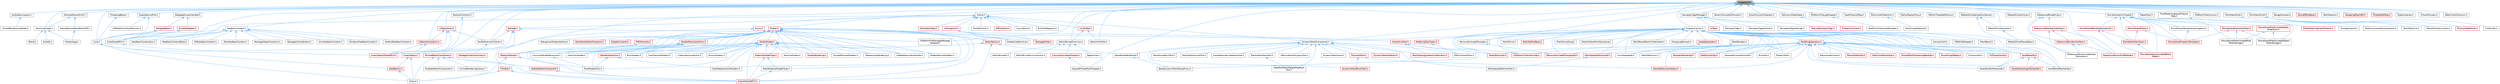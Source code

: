 digraph "ScopeLock.h"
{
 // INTERACTIVE_SVG=YES
 // LATEX_PDF_SIZE
  bgcolor="transparent";
  edge [fontname=Helvetica,fontsize=10,labelfontname=Helvetica,labelfontsize=10];
  node [fontname=Helvetica,fontsize=10,shape=box,height=0.2,width=0.4];
  Node1 [id="Node000001",label="ScopeLock.h",height=0.2,width=0.4,color="gray40", fillcolor="grey60", style="filled", fontcolor="black",tooltip=" "];
  Node1 -> Node2 [id="edge1_Node000001_Node000002",dir="back",color="steelblue1",style="solid",tooltip=" "];
  Node2 [id="Node000002",label="AudioDecompress.h",height=0.2,width=0.4,color="grey40", fillcolor="white", style="filled",URL="$d9/dfd/AudioDecompress_8h.html",tooltip=" "];
  Node2 -> Node3 [id="edge2_Node000002_Node000003",dir="back",color="steelblue1",style="solid",tooltip=" "];
  Node3 [id="Node000003",label="SoundWaveProxyReader.h",height=0.2,width=0.4,color="grey40", fillcolor="white", style="filled",URL="$d1/d23/SoundWaveProxyReader_8h.html",tooltip=" "];
  Node1 -> Node4 [id="edge3_Node000001_Node000004",dir="back",color="steelblue1",style="solid",tooltip=" "];
  Node4 [id="Node000004",label="BlockedDenseGrid3.h",height=0.2,width=0.4,color="grey40", fillcolor="white", style="filled",URL="$d1/ddb/BlockedDenseGrid3_8h.html",tooltip=" "];
  Node4 -> Node5 [id="edge4_Node000004_Node000005",dir="back",color="steelblue1",style="solid",tooltip=" "];
  Node5 [id="Node000005",label="MarchingCubes.h",height=0.2,width=0.4,color="grey40", fillcolor="white", style="filled",URL="$d8/d16/MarchingCubes_8h.html",tooltip=" "];
  Node5 -> Node6 [id="edge5_Node000005_Node000006",dir="back",color="steelblue1",style="solid",tooltip=" "];
  Node6 [id="Node000006",label="Blend.h",height=0.2,width=0.4,color="grey40", fillcolor="white", style="filled",URL="$d4/d80/Blend_8h.html",tooltip=" "];
  Node5 -> Node7 [id="edge6_Node000005_Node000007",dir="back",color="steelblue1",style="solid",tooltip=" "];
  Node7 [id="Node000007",label="Morphology.h",height=0.2,width=0.4,color="grey40", fillcolor="white", style="filled",URL="$d7/d60/Morphology_8h.html",tooltip=" "];
  Node5 -> Node8 [id="edge7_Node000005_Node000008",dir="back",color="steelblue1",style="solid",tooltip=" "];
  Node8 [id="Node000008",label="Solidify.h",height=0.2,width=0.4,color="grey40", fillcolor="white", style="filled",URL="$d0/ded/Solidify_8h.html",tooltip=" "];
  Node4 -> Node9 [id="edge8_Node000004_Node000009",dir="back",color="steelblue1",style="solid",tooltip=" "];
  Node9 [id="Node000009",label="SparseNarrowBandMeshSDF.h",height=0.2,width=0.4,color="grey40", fillcolor="white", style="filled",URL="$d2/d60/SparseNarrowBandMeshSDF_8h.html",tooltip=" "];
  Node9 -> Node7 [id="edge9_Node000009_Node000007",dir="back",color="steelblue1",style="solid",tooltip=" "];
  Node1 -> Node10 [id="edge10_Node000001_Node000010",dir="back",color="steelblue1",style="solid",tooltip=" "];
  Node10 [id="Node000010",label="Core.h",height=0.2,width=0.4,color="grey40", fillcolor="white", style="filled",URL="$d6/dd7/Core_8h.html",tooltip=" "];
  Node10 -> Node11 [id="edge11_Node000010_Node000011",dir="back",color="steelblue1",style="solid",tooltip=" "];
  Node11 [id="Node000011",label="CoreUObject.h",height=0.2,width=0.4,color="red", fillcolor="#FFF0F0", style="filled",URL="$d0/ded/CoreUObject_8h.html",tooltip=" "];
  Node11 -> Node12 [id="edge12_Node000011_Node000012",dir="back",color="steelblue1",style="solid",tooltip=" "];
  Node12 [id="Node000012",label="Engine.h",height=0.2,width=0.4,color="grey40", fillcolor="white", style="filled",URL="$d1/d34/Public_2Engine_8h.html",tooltip=" "];
  Node11 -> Node14 [id="edge13_Node000011_Node000014",dir="back",color="steelblue1",style="solid",tooltip=" "];
  Node14 [id="Node000014",label="SlateBasics.h",height=0.2,width=0.4,color="red", fillcolor="#FFF0F0", style="filled",URL="$da/d2f/SlateBasics_8h.html",tooltip=" "];
  Node14 -> Node12 [id="edge14_Node000014_Node000012",dir="back",color="steelblue1",style="solid",tooltip=" "];
  Node10 -> Node12 [id="edge15_Node000010_Node000012",dir="back",color="steelblue1",style="solid",tooltip=" "];
  Node10 -> Node14 [id="edge16_Node000010_Node000014",dir="back",color="steelblue1",style="solid",tooltip=" "];
  Node1 -> Node19 [id="edge17_Node000001_Node000019",dir="back",color="steelblue1",style="solid",tooltip=" "];
  Node19 [id="Node000019",label="CoreSharedPCH.h",height=0.2,width=0.4,color="grey40", fillcolor="white", style="filled",URL="$d8/de5/CoreSharedPCH_8h.html",tooltip=" "];
  Node19 -> Node20 [id="edge18_Node000019_Node000020",dir="back",color="steelblue1",style="solid",tooltip=" "];
  Node20 [id="Node000020",label="CoreUObjectSharedPCH.h",height=0.2,width=0.4,color="red", fillcolor="#FFF0F0", style="filled",URL="$de/d2f/CoreUObjectSharedPCH_8h.html",tooltip=" "];
  Node1 -> Node24 [id="edge19_Node000001_Node000024",dir="back",color="steelblue1",style="solid",tooltip=" "];
  Node24 [id="Node000024",label="DelegateAccessHandler.h",height=0.2,width=0.4,color="grey40", fillcolor="white", style="filled",URL="$d7/d27/DelegateAccessHandler_8h.html",tooltip=" "];
  Node24 -> Node25 [id="edge20_Node000024_Node000025",dir="back",color="steelblue1",style="solid",tooltip=" "];
  Node25 [id="Node000025",label="DelegateBase.h",height=0.2,width=0.4,color="red", fillcolor="#FFF0F0", style="filled",URL="$da/d67/DelegateBase_8h.html",tooltip=" "];
  Node25 -> Node10 [id="edge21_Node000025_Node000010",dir="back",color="steelblue1",style="solid",tooltip=" "];
  Node25 -> Node19 [id="edge22_Node000025_Node000019",dir="back",color="steelblue1",style="solid",tooltip=" "];
  Node24 -> Node7984 [id="edge23_Node000024_Node007984",dir="back",color="steelblue1",style="solid",tooltip=" "];
  Node7984 [id="Node007984",label="ScriptDelegates.h",height=0.2,width=0.4,color="red", fillcolor="#FFF0F0", style="filled",URL="$de/d81/ScriptDelegates_8h.html",tooltip=" "];
  Node7984 -> Node10 [id="edge24_Node007984_Node000010",dir="back",color="steelblue1",style="solid",tooltip=" "];
  Node7984 -> Node19 [id="edge25_Node007984_Node000019",dir="back",color="steelblue1",style="solid",tooltip=" "];
  Node1 -> Node336 [id="edge26_Node000001_Node000336",dir="back",color="steelblue1",style="solid",tooltip=" "];
  Node336 [id="Node000336",label="DynamicMeshComponent.h",height=0.2,width=0.4,color="grey40", fillcolor="white", style="filled",URL="$d8/d66/DynamicMeshComponent_8h.html",tooltip=" "];
  Node336 -> Node337 [id="edge27_Node000336_Node000337",dir="back",color="steelblue1",style="solid",tooltip=" "];
  Node337 [id="Node000337",label="DataflowEditorWeightMapPaint\lTool.h",height=0.2,width=0.4,color="grey40", fillcolor="white", style="filled",URL="$db/d46/DataflowEditorWeightMapPaintTool_8h.html",tooltip=" "];
  Node336 -> Node338 [id="edge28_Node000336_Node000338",dir="back",color="steelblue1",style="solid",tooltip=" "];
  Node338 [id="Node000338",label="DeformMeshPolygonsTool.h",height=0.2,width=0.4,color="grey40", fillcolor="white", style="filled",URL="$db/d72/DeformMeshPolygonsTool_8h.html",tooltip=" "];
  Node336 -> Node339 [id="edge29_Node000336_Node000339",dir="back",color="steelblue1",style="solid",tooltip=" "];
  Node339 [id="Node000339",label="DynamicMeshActor.h",height=0.2,width=0.4,color="grey40", fillcolor="white", style="filled",URL="$d1/d71/DynamicMeshActor_8h.html",tooltip=" "];
  Node336 -> Node340 [id="edge30_Node000336_Node000340",dir="back",color="steelblue1",style="solid",tooltip=" "];
  Node340 [id="Node000340",label="DynamicMeshBrushTool.h",height=0.2,width=0.4,color="red", fillcolor="#FFF0F0", style="filled",URL="$da/d04/DynamicMeshBrushTool_8h.html",tooltip=" "];
  Node336 -> Node344 [id="edge31_Node000336_Node000344",dir="back",color="steelblue1",style="solid",tooltip=" "];
  Node344 [id="Node000344",label="DynamicMeshSelector.h",height=0.2,width=0.4,color="red", fillcolor="#FFF0F0", style="filled",URL="$dc/d01/DynamicMeshSelector_8h.html",tooltip=" "];
  Node336 -> Node346 [id="edge32_Node000336_Node000346",dir="back",color="steelblue1",style="solid",tooltip=" "];
  Node346 [id="Node000346",label="EditUVIslandsTool.h",height=0.2,width=0.4,color="grey40", fillcolor="white", style="filled",URL="$d0/de4/EditUVIslandsTool_8h.html",tooltip=" "];
  Node336 -> Node347 [id="edge33_Node000336_Node000347",dir="back",color="steelblue1",style="solid",tooltip=" "];
  Node347 [id="Node000347",label="MeshGroupPaintTool.h",height=0.2,width=0.4,color="grey40", fillcolor="white", style="filled",URL="$dd/d04/MeshGroupPaintTool_8h.html",tooltip=" "];
  Node336 -> Node348 [id="edge34_Node000336_Node000348",dir="back",color="steelblue1",style="solid",tooltip=" "];
  Node348 [id="Node000348",label="MeshRenderBufferSet.h",height=0.2,width=0.4,color="grey40", fillcolor="white", style="filled",URL="$de/dc2/MeshRenderBufferSet_8h.html",tooltip=" "];
  Node348 -> Node332 [id="edge35_Node000348_Node000332",dir="back",color="steelblue1",style="solid",tooltip=" "];
  Node332 [id="Node000332",label="BaseDynamicMeshSceneProxy.h",height=0.2,width=0.4,color="grey40", fillcolor="white", style="filled",URL="$d2/dee/BaseDynamicMeshSceneProxy_8h.html",tooltip=" "];
  Node336 -> Node349 [id="edge36_Node000336_Node000349",dir="back",color="steelblue1",style="solid",tooltip=" "];
  Node349 [id="Node000349",label="MeshSpaceDeformerTool.h",height=0.2,width=0.4,color="grey40", fillcolor="white", style="filled",URL="$d7/dc8/MeshSpaceDeformerTool_8h.html",tooltip=" "];
  Node336 -> Node350 [id="edge37_Node000336_Node000350",dir="back",color="steelblue1",style="solid",tooltip=" "];
  Node350 [id="Node000350",label="MeshTopologySelectionMechanic.h",height=0.2,width=0.4,color="red", fillcolor="#FFF0F0", style="filled",URL="$d5/d15/MeshTopologySelectionMechanic_8h.html",tooltip=" "];
  Node336 -> Node353 [id="edge38_Node000336_Node000353",dir="back",color="steelblue1",style="solid",tooltip=" "];
  Node353 [id="Node000353",label="MeshVertexPaintTool.h",height=0.2,width=0.4,color="grey40", fillcolor="white", style="filled",URL="$db/d74/MeshVertexPaintTool_8h.html",tooltip=" "];
  Node353 -> Node337 [id="edge39_Node000353_Node000337",dir="back",color="steelblue1",style="solid",tooltip=" "];
  Node336 -> Node354 [id="edge40_Node000336_Node000354",dir="back",color="steelblue1",style="solid",tooltip=" "];
  Node354 [id="Node000354",label="MeshVertexSculptTool.h",height=0.2,width=0.4,color="grey40", fillcolor="white", style="filled",URL="$dc/da6/MeshVertexSculptTool_8h.html",tooltip=" "];
  Node336 -> Node355 [id="edge41_Node000336_Node000355",dir="back",color="steelblue1",style="solid",tooltip=" "];
  Node355 [id="Node000355",label="PreviewMesh.h",height=0.2,width=0.4,color="red", fillcolor="#FFF0F0", style="filled",URL="$d6/d30/PreviewMesh_8h.html",tooltip=" "];
  Node355 -> Node340 [id="edge42_Node000355_Node000340",dir="back",color="steelblue1",style="solid",tooltip=" "];
  Node355 -> Node364 [id="edge43_Node000355_Node000364",dir="back",color="steelblue1",style="solid",tooltip=" "];
  Node364 [id="Node000364",label="MeshOpPreviewHelpers.h",height=0.2,width=0.4,color="red", fillcolor="#FFF0F0", style="filled",URL="$de/d33/MeshOpPreviewHelpers_8h.html",tooltip=" "];
  Node336 -> Node405 [id="edge44_Node000336_Node000405",dir="back",color="steelblue1",style="solid",tooltip=" "];
  Node405 [id="Node000405",label="SceneGeometrySpatialCache.h",height=0.2,width=0.4,color="grey40", fillcolor="white", style="filled",URL="$d6/d6f/SceneGeometrySpatialCache_8h.html",tooltip=" "];
  Node1 -> Node4435 [id="edge45_Node000001_Node004435",dir="back",color="steelblue1",style="solid",tooltip=" "];
  Node4435 [id="Node004435",label="FastReferenceCollector.h",height=0.2,width=0.4,color="grey40", fillcolor="white", style="filled",URL="$dd/d44/FastReferenceCollector_8h.html",tooltip=" "];
  Node4435 -> Node4436 [id="edge46_Node004435_Node004436",dir="back",color="steelblue1",style="solid",tooltip=" "];
  Node4436 [id="Node004436",label="GarbageCollectionHistory.h",height=0.2,width=0.4,color="red", fillcolor="#FFF0F0", style="filled",URL="$d5/dee/GarbageCollectionHistory_8h.html",tooltip=" "];
  Node1 -> Node7935 [id="edge47_Node000001_Node007935",dir="back",color="steelblue1",style="solid",tooltip=" "];
  Node7935 [id="Node007935",label="FeedbackContext.h",height=0.2,width=0.4,color="grey40", fillcolor="white", style="filled",URL="$dd/d76/FeedbackContext_8h.html",tooltip=" "];
  Node7935 -> Node7354 [id="edge48_Node007935_Node007354",dir="back",color="steelblue1",style="solid",tooltip=" "];
  Node7354 [id="Node007354",label="AndroidFeedbackContext.h",height=0.2,width=0.4,color="grey40", fillcolor="white", style="filled",URL="$d3/ddd/AndroidFeedbackContext_8h.html",tooltip=" "];
  Node7935 -> Node10 [id="edge49_Node007935_Node000010",dir="back",color="steelblue1",style="solid",tooltip=" "];
  Node7935 -> Node19 [id="edge50_Node007935_Node000019",dir="back",color="steelblue1",style="solid",tooltip=" "];
  Node7935 -> Node7355 [id="edge51_Node007935_Node007355",dir="back",color="steelblue1",style="solid",tooltip=" "];
  Node7355 [id="Node007355",label="FeedbackContextAnsi.h",height=0.2,width=0.4,color="grey40", fillcolor="white", style="filled",URL="$de/d11/FeedbackContextAnsi_8h.html",tooltip=" "];
  Node7935 -> Node1506 [id="edge52_Node007935_Node001506",dir="back",color="steelblue1",style="solid",tooltip=" "];
  Node1506 [id="Node001506",label="FeedbackContextEditor.h",height=0.2,width=0.4,color="grey40", fillcolor="white", style="filled",URL="$de/d93/FeedbackContextEditor_8h.html",tooltip=" "];
  Node7935 -> Node7356 [id="edge53_Node007935_Node007356",dir="back",color="steelblue1",style="solid",tooltip=" "];
  Node7356 [id="Node007356",label="IOSFeedbackContext.h",height=0.2,width=0.4,color="grey40", fillcolor="white", style="filled",URL="$d5/daa/IOSFeedbackContext_8h.html",tooltip=" "];
  Node7935 -> Node6640 [id="edge54_Node007935_Node006640",dir="back",color="steelblue1",style="solid",tooltip=" "];
  Node6640 [id="Node006640",label="MacFeedbackContext.h",height=0.2,width=0.4,color="grey40", fillcolor="white", style="filled",URL="$d9/d86/MacFeedbackContext_8h.html",tooltip=" "];
  Node7935 -> Node3480 [id="edge55_Node007935_Node003480",dir="back",color="steelblue1",style="solid",tooltip=" "];
  Node3480 [id="Node003480",label="PackageHelperFunctions.h",height=0.2,width=0.4,color="grey40", fillcolor="white", style="filled",URL="$da/d30/PackageHelperFunctions_8h.html",tooltip=" "];
  Node7935 -> Node6887 [id="edge56_Node007935_Node006887",dir="back",color="steelblue1",style="solid",tooltip=" "];
  Node6887 [id="Node006887",label="PackageUtilityWorkers.h",height=0.2,width=0.4,color="grey40", fillcolor="white", style="filled",URL="$d7/d2d/PackageUtilityWorkers_8h.html",tooltip=" "];
  Node7935 -> Node7357 [id="edge57_Node007935_Node007357",dir="back",color="steelblue1",style="solid",tooltip=" "];
  Node7357 [id="Node007357",label="UnixFeedbackContext.h",height=0.2,width=0.4,color="grey40", fillcolor="white", style="filled",URL="$d2/db0/UnixFeedbackContext_8h.html",tooltip=" "];
  Node7935 -> Node7936 [id="edge58_Node007935_Node007936",dir="back",color="steelblue1",style="solid",tooltip=" "];
  Node7936 [id="Node007936",label="WindowsFeedbackContext.h",height=0.2,width=0.4,color="grey40", fillcolor="white", style="filled",URL="$d2/d18/WindowsFeedbackContext_8h.html",tooltip=" "];
  Node1 -> Node7985 [id="edge59_Node000001_Node007985",dir="back",color="steelblue1",style="solid",tooltip=" "];
  Node7985 [id="Node007985",label="Future.h",height=0.2,width=0.4,color="grey40", fillcolor="white", style="filled",URL="$da/db2/Future_8h.html",tooltip=" "];
  Node7985 -> Node6388 [id="edge60_Node007985_Node006388",dir="back",color="steelblue1",style="solid",tooltip=" "];
  Node6388 [id="Node006388",label="Async.h",height=0.2,width=0.4,color="red", fillcolor="#FFF0F0", style="filled",URL="$d7/ddf/Async_8h.html",tooltip=" "];
  Node6388 -> Node11 [id="edge61_Node006388_Node000011",dir="back",color="steelblue1",style="solid",tooltip=" "];
  Node6388 -> Node6389 [id="edge62_Node006388_Node006389",dir="back",color="steelblue1",style="solid",tooltip=" "];
  Node6389 [id="Node006389",label="IPlatformFileManagedStorage\lWrapper.h",height=0.2,width=0.4,color="grey40", fillcolor="white", style="filled",URL="$db/d2e/IPlatformFileManagedStorageWrapper_8h.html",tooltip=" "];
  Node7985 -> Node7986 [id="edge63_Node007985_Node007986",dir="back",color="steelblue1",style="solid",tooltip=" "];
  Node7986 [id="Node007986",label="AsyncResult.h",height=0.2,width=0.4,color="grey40", fillcolor="white", style="filled",URL="$de/d7e/AsyncResult_8h.html",tooltip=" "];
  Node7985 -> Node7395 [id="edge64_Node007985_Node007395",dir="back",color="steelblue1",style="solid",tooltip=" "];
  Node7395 [id="Node007395",label="BulkDataRegistry.h",height=0.2,width=0.4,color="grey40", fillcolor="white", style="filled",URL="$da/db4/BulkDataRegistry_8h.html",tooltip=" "];
  Node7985 -> Node19 [id="edge65_Node007985_Node000019",dir="back",color="steelblue1",style="solid",tooltip=" "];
  Node7985 -> Node7407 [id="edge66_Node007985_Node007407",dir="back",color="steelblue1",style="solid",tooltip=" "];
  Node7407 [id="Node007407",label="CsvProfiler.h",height=0.2,width=0.4,color="red", fillcolor="#FFF0F0", style="filled",URL="$d1/d9f/CsvProfiler_8h.html",tooltip=" "];
  Node7407 -> Node7409 [id="edge67_Node007407_Node007409",dir="back",color="steelblue1",style="solid",tooltip=" "];
  Node7409 [id="Node007409",label="MallocBinnedCommon.h",height=0.2,width=0.4,color="grey40", fillcolor="white", style="filled",URL="$d9/d32/MallocBinnedCommon_8h.html",tooltip=" "];
  Node7409 -> Node7410 [id="edge68_Node007409_Node007410",dir="back",color="steelblue1",style="solid",tooltip=" "];
  Node7410 [id="Node007410",label="ConcurrentLinearAllocator.h",height=0.2,width=0.4,color="red", fillcolor="#FFF0F0", style="filled",URL="$d7/d84/ConcurrentLinearAllocator_8h.html",tooltip=" "];
  Node7410 -> Node6365 [id="edge69_Node007410_Node006365",dir="back",color="steelblue1",style="solid",tooltip=" "];
  Node6365 [id="Node006365",label="QueuedThreadPoolWrapper.h",height=0.2,width=0.4,color="grey40", fillcolor="white", style="filled",URL="$dc/d5f/QueuedThreadPoolWrapper_8h.html",tooltip=" "];
  Node7409 -> Node7413 [id="edge70_Node007409_Node007413",dir="back",color="steelblue1",style="solid",tooltip=" "];
  Node7413 [id="Node007413",label="MallocBinned2.h",height=0.2,width=0.4,color="grey40", fillcolor="white", style="filled",URL="$d7/ddf/MallocBinned2_8h.html",tooltip=" "];
  Node7409 -> Node6391 [id="edge71_Node007409_Node006391",dir="back",color="steelblue1",style="solid",tooltip=" "];
  Node6391 [id="Node006391",label="MallocBinnedCommonUtils.h",height=0.2,width=0.4,color="grey40", fillcolor="white", style="filled",URL="$dc/ded/MallocBinnedCommonUtils_8h.html",tooltip=" "];
  Node7409 -> Node7414 [id="edge72_Node007409_Node007414",dir="back",color="steelblue1",style="solid",tooltip=" "];
  Node7414 [id="Node007414",label="PageCache.h",height=0.2,width=0.4,color="grey40", fillcolor="white", style="filled",URL="$db/d1f/PageCache_8h.html",tooltip=" "];
  Node7407 -> Node5742 [id="edge73_Node007407_Node005742",dir="back",color="steelblue1",style="solid",tooltip=" "];
  Node5742 [id="Node005742",label="NetworkProfiler.h",height=0.2,width=0.4,color="grey40", fillcolor="white", style="filled",URL="$d4/d40/NetworkProfiler_8h.html",tooltip=" "];
  Node7985 -> Node336 [id="edge74_Node007985_Node000336",dir="back",color="steelblue1",style="solid",tooltip=" "];
  Node7985 -> Node7930 [id="edge75_Node007985_Node007930",dir="back",color="steelblue1",style="solid",tooltip=" "];
  Node7930 [id="Node007930",label="EditorBulkData.h",height=0.2,width=0.4,color="red", fillcolor="#FFF0F0", style="filled",URL="$d1/d85/EditorBulkData_8h.html",tooltip=" "];
  Node7985 -> Node4666 [id="edge76_Node007985_Node004666",dir="back",color="steelblue1",style="solid",tooltip=" "];
  Node4666 [id="Node004666",label="FbxMeshUtils.h",height=0.2,width=0.4,color="grey40", fillcolor="white", style="filled",URL="$dd/dbf/FbxMeshUtils_8h.html",tooltip=" "];
  Node7985 -> Node6370 [id="edge77_Node007985_Node006370",dir="back",color="steelblue1",style="solid",tooltip=" "];
  Node6370 [id="Node006370",label="IoDispatcher.h",height=0.2,width=0.4,color="red", fillcolor="#FFF0F0", style="filled",URL="$d8/d3c/IoDispatcher_8h.html",tooltip=" "];
  Node6370 -> Node6375 [id="edge78_Node006370_Node006375",dir="back",color="steelblue1",style="solid",tooltip=" "];
  Node6375 [id="Node006375",label="PackageWriter.h",height=0.2,width=0.4,color="red", fillcolor="#FFF0F0", style="filled",URL="$d4/d04/PackageWriter_8h.html",tooltip=" "];
  Node6370 -> Node4671 [id="edge79_Node006370_Node004671",dir="back",color="steelblue1",style="solid",tooltip=" "];
  Node4671 [id="Node004671",label="ShaderCodeArchive.h",height=0.2,width=0.4,color="grey40", fillcolor="white", style="filled",URL="$d4/dfd/ShaderCodeArchive_8h.html",tooltip=" "];
  Node7985 -> Node7987 [id="edge80_Node007985_Node007987",dir="back",color="steelblue1",style="solid",tooltip=" "];
  Node7987 [id="Node007987",label="MPCollector.h",height=0.2,width=0.4,color="red", fillcolor="#FFF0F0", style="filled",URL="$da/d85/MPCollector_8h.html",tooltip=" "];
  Node7985 -> Node6869 [id="edge81_Node007985_Node006869",dir="back",color="steelblue1",style="solid",tooltip=" "];
  Node6869 [id="Node006869",label="Package.h",height=0.2,width=0.4,color="red", fillcolor="#FFF0F0", style="filled",URL="$dd/d79/Package_8h.html",tooltip=" "];
  Node6869 -> Node11 [id="edge82_Node006869_Node000011",dir="back",color="steelblue1",style="solid",tooltip=" "];
  Node6869 -> Node20 [id="edge83_Node006869_Node000020",dir="back",color="steelblue1",style="solid",tooltip=" "];
  Node6869 -> Node4435 [id="edge84_Node006869_Node004435",dir="back",color="steelblue1",style="solid",tooltip=" "];
  Node6869 -> Node3563 [id="edge85_Node006869_Node003563",dir="back",color="steelblue1",style="solid",tooltip=" "];
  Node3563 [id="Node003563",label="InteractiveTool.h",height=0.2,width=0.4,color="red", fillcolor="#FFF0F0", style="filled",URL="$d5/d55/InteractiveTool_8h.html",tooltip=" "];
  Node3563 -> Node350 [id="edge86_Node003563_Node000350",dir="back",color="steelblue1",style="solid",tooltip=" "];
  Node3563 -> Node3587 [id="edge87_Node003563_Node003587",dir="back",color="steelblue1",style="solid",tooltip=" "];
  Node3587 [id="Node003587",label="TexelDensityOp.h",height=0.2,width=0.4,color="red", fillcolor="#FFF0F0", style="filled",URL="$de/d5c/TexelDensityOp_8h.html",tooltip=" "];
  Node3563 -> Node2091 [id="edge88_Node003563_Node002091",dir="back",color="steelblue1",style="solid",tooltip=" "];
  Node2091 [id="Node002091",label="UVEditorUVTransformOp.h",height=0.2,width=0.4,color="red", fillcolor="#FFF0F0", style="filled",URL="$d9/df2/UVEditorUVTransformOp_8h.html",tooltip=" "];
  Node7985 -> Node6375 [id="edge89_Node007985_Node006375",dir="back",color="steelblue1",style="solid",tooltip=" "];
  Node1 -> Node3932 [id="edge90_Node000001_Node003932",dir="back",color="steelblue1",style="solid",tooltip=" "];
  Node3932 [id="Node003932",label="GameplayTagsManager.h",height=0.2,width=0.4,color="grey40", fillcolor="white", style="filled",URL="$d5/dc9/GameplayTagsManager_8h.html",tooltip=" "];
  Node3932 -> Node3933 [id="edge91_Node003932_Node003933",dir="back",color="steelblue1",style="solid",tooltip=" "];
  Node3933 [id="Node003933",label="GameplayTags.h",height=0.2,width=0.4,color="grey40", fillcolor="white", style="filled",URL="$d0/d9b/GameplayTags_8h.html",tooltip=" "];
  Node3932 -> Node3934 [id="edge92_Node003932_Node003934",dir="back",color="steelblue1",style="solid",tooltip=" "];
  Node3934 [id="Node003934",label="GameplayTagsModule.h",height=0.2,width=0.4,color="grey40", fillcolor="white", style="filled",URL="$dc/d65/GameplayTagsModule_8h.html",tooltip=" "];
  Node3932 -> Node3935 [id="edge93_Node003932_Node003935",dir="back",color="steelblue1",style="solid",tooltip=" "];
  Node3935 [id="Node003935",label="GameplayTagsSettings.h",height=0.2,width=0.4,color="grey40", fillcolor="white", style="filled",URL="$d0/dec/GameplayTagsSettings_8h.html",tooltip=" "];
  Node3932 -> Node3936 [id="edge94_Node003932_Node003936",dir="back",color="steelblue1",style="solid",tooltip=" "];
  Node3936 [id="Node003936",label="NativeGameplayTags.h",height=0.2,width=0.4,color="red", fillcolor="#FFF0F0", style="filled",URL="$da/d7f/NativeGameplayTags_8h.html",tooltip=" "];
  Node3932 -> Node3937 [id="edge95_Node003932_Node003937",dir="back",color="steelblue1",style="solid",tooltip=" "];
  Node3937 [id="Node003937",label="UITag.h",height=0.2,width=0.4,color="red", fillcolor="#FFF0F0", style="filled",URL="$d4/da5/UITag_8h.html",tooltip=" "];
  Node1 -> Node6179 [id="edge96_Node000001_Node006179",dir="back",color="steelblue1",style="solid",tooltip=" "];
  Node6179 [id="Node006179",label="GenericGrowableAllocator.h",height=0.2,width=0.4,color="grey40", fillcolor="white", style="filled",URL="$df/d4c/GenericGrowableAllocator_8h.html",tooltip=" "];
  Node1 -> Node6252 [id="edge97_Node000001_Node006252",dir="back",color="steelblue1",style="solid",tooltip=" "];
  Node6252 [id="Node006252",label="GrowOnlyLockFreeHash.h",height=0.2,width=0.4,color="grey40", fillcolor="white", style="filled",URL="$dc/d31/GrowOnlyLockFreeHash_8h.html",tooltip=" "];
  Node1 -> Node7988 [id="edge98_Node000001_Node007988",dir="back",color="steelblue1",style="solid",tooltip=" "];
  Node7988 [id="Node007988",label="HarmonixMeterData.h",height=0.2,width=0.4,color="grey40", fillcolor="white", style="filled",URL="$d7/dfc/HarmonixMeterData_8h.html",tooltip=" "];
  Node7988 -> Node7538 [id="edge99_Node007988_Node007538",dir="back",color="steelblue1",style="solid",tooltip=" "];
  Node7538 [id="Node007538",label="VirtualInstrument.h",height=0.2,width=0.4,color="red", fillcolor="#FFF0F0", style="filled",URL="$dd/de1/VirtualInstrument_8h.html",tooltip=" "];
  Node1 -> Node7989 [id="edge100_Node000001_Node007989",dir="back",color="steelblue1",style="solid",tooltip=" "];
  Node7989 [id="Node007989",label="IPlatformFileLogWrapper.h",height=0.2,width=0.4,color="grey40", fillcolor="white", style="filled",URL="$d4/d5f/IPlatformFileLogWrapper_8h.html",tooltip=" "];
  Node7989 -> Node7881 [id="edge101_Node007989_Node007881",dir="back",color="steelblue1",style="solid",tooltip=" "];
  Node7881 [id="Node007881",label="IPlatformFileCachedWrapper.h",height=0.2,width=0.4,color="grey40", fillcolor="white", style="filled",URL="$d2/d1a/IPlatformFileCachedWrapper_8h.html",tooltip=" "];
  Node1 -> Node6389 [id="edge102_Node000001_Node006389",dir="back",color="steelblue1",style="solid",tooltip=" "];
  Node1 -> Node6922 [id="edge103_Node000001_Node006922",dir="back",color="steelblue1",style="solid",tooltip=" "];
  Node6922 [id="Node006922",label="InputProtocolMap.h",height=0.2,width=0.4,color="grey40", fillcolor="white", style="filled",URL="$d3/dd8/InputProtocolMap_8h.html",tooltip=" "];
  Node1 -> Node7409 [id="edge104_Node000001_Node007409",dir="back",color="steelblue1",style="solid",tooltip=" "];
  Node1 -> Node7990 [id="edge105_Node000001_Node007990",dir="back",color="steelblue1",style="solid",tooltip=" "];
  Node7990 [id="Node007990",label="MallocLeakDetection.h",height=0.2,width=0.4,color="grey40", fillcolor="white", style="filled",URL="$d3/dc5/MallocLeakDetection_8h.html",tooltip=" "];
  Node7990 -> Node3278 [id="edge106_Node007990_Node003278",dir="back",color="steelblue1",style="solid",tooltip=" "];
  Node3278 [id="Node003278",label="MallocLeakReporter.h",height=0.2,width=0.4,color="grey40", fillcolor="white", style="filled",URL="$d1/d52/MallocLeakReporter_8h.html",tooltip=" "];
  Node1 -> Node7991 [id="edge107_Node000001_Node007991",dir="back",color="steelblue1",style="solid",tooltip=" "];
  Node7991 [id="Node007991",label="MallocReplayProxy.h",height=0.2,width=0.4,color="grey40", fillcolor="white", style="filled",URL="$db/dd4/MallocReplayProxy_8h.html",tooltip=" "];
  Node1 -> Node7992 [id="edge108_Node000001_Node007992",dir="back",color="steelblue1",style="solid",tooltip=" "];
  Node7992 [id="Node007992",label="MallocThreadSafeProxy.h",height=0.2,width=0.4,color="grey40", fillcolor="white", style="filled",URL="$d5/dc7/MallocThreadSafeProxy_8h.html",tooltip=" "];
  Node1 -> Node5 [id="edge109_Node000001_Node000005",dir="back",color="steelblue1",style="solid",tooltip=" "];
  Node1 -> Node6675 [id="edge110_Node000001_Node006675",dir="back",color="steelblue1",style="solid",tooltip=" "];
  Node6675 [id="Node006675",label="MediaIOCoreSampleContainer.h",height=0.2,width=0.4,color="grey40", fillcolor="white", style="filled",URL="$d1/dce/MediaIOCoreSampleContainer_8h.html",tooltip=" "];
  Node6675 -> Node6669 [id="edge111_Node006675_Node006669",dir="back",color="steelblue1",style="solid",tooltip=" "];
  Node6669 [id="Node006669",label="MediaIOCorePlayerBase.h",height=0.2,width=0.4,color="grey40", fillcolor="white", style="filled",URL="$d2/dd8/MediaIOCorePlayerBase_8h.html",tooltip=" "];
  Node6675 -> Node6676 [id="edge112_Node006675_Node006676",dir="back",color="steelblue1",style="solid",tooltip=" "];
  Node6676 [id="Node006676",label="MediaIOCoreSamples.h",height=0.2,width=0.4,color="grey40", fillcolor="white", style="filled",URL="$d2/d8c/MediaIOCoreSamples_8h.html",tooltip=" "];
  Node6676 -> Node6669 [id="edge113_Node006676_Node006669",dir="back",color="steelblue1",style="solid",tooltip=" "];
  Node1 -> Node6676 [id="edge114_Node000001_Node006676",dir="back",color="steelblue1",style="solid",tooltip=" "];
  Node1 -> Node7993 [id="edge115_Node000001_Node007993",dir="back",color="steelblue1",style="solid",tooltip=" "];
  Node7993 [id="Node007993",label="MediaIOCoreUtilities.h",height=0.2,width=0.4,color="grey40", fillcolor="white", style="filled",URL="$dc/d1b/MediaIOCoreUtilities_8h.html",tooltip=" "];
  Node1 -> Node5117 [id="edge116_Node000001_Node005117",dir="back",color="steelblue1",style="solid",tooltip=" "];
  Node5117 [id="Node005117",label="MetasoundArrayShuffleNode.h",height=0.2,width=0.4,color="red", fillcolor="#FFF0F0", style="filled",URL="$db/dcb/MetasoundArrayShuffleNode_8h.html",tooltip=" "];
  Node1 -> Node7994 [id="edge117_Node000001_Node007994",dir="back",color="steelblue1",style="solid",tooltip=" "];
  Node7994 [id="Node007994",label="MetasoundRenderCost.h",height=0.2,width=0.4,color="grey40", fillcolor="white", style="filled",URL="$d6/d0f/MetasoundRenderCost_8h.html",tooltip=" "];
  Node7994 -> Node6732 [id="edge118_Node007994_Node006732",dir="back",color="steelblue1",style="solid",tooltip=" "];
  Node6732 [id="Node006732",label="MetasoundBuilderInterface.h",height=0.2,width=0.4,color="red", fillcolor="#FFF0F0", style="filled",URL="$d9/d0d/MetasoundBuilderInterface_8h.html",tooltip=" "];
  Node6732 -> Node5117 [id="edge119_Node006732_Node005117",dir="back",color="steelblue1",style="solid",tooltip=" "];
  Node6732 -> Node6730 [id="edge120_Node006732_Node006730",dir="back",color="steelblue1",style="solid",tooltip=" "];
  Node6730 [id="Node006730",label="MetasoundDynamicOperator\lTransactor.h",height=0.2,width=0.4,color="grey40", fillcolor="white", style="filled",URL="$dc/dbd/MetasoundDynamicOperatorTransactor_8h.html",tooltip=" "];
  Node7994 -> Node6730 [id="edge121_Node007994_Node006730",dir="back",color="steelblue1",style="solid",tooltip=" "];
  Node7994 -> Node6731 [id="edge122_Node007994_Node006731",dir="back",color="steelblue1",style="solid",tooltip=" "];
  Node6731 [id="Node006731",label="MetasoundOperatorInterface.h",height=0.2,width=0.4,color="red", fillcolor="#FFF0F0", style="filled",URL="$dd/d27/MetasoundOperatorInterface_8h.html",tooltip=" "];
  Node6731 -> Node5117 [id="edge123_Node006731_Node005117",dir="back",color="steelblue1",style="solid",tooltip=" "];
  Node6731 -> Node6732 [id="edge124_Node006731_Node006732",dir="back",color="steelblue1",style="solid",tooltip=" "];
  Node6731 -> Node6730 [id="edge125_Node006731_Node006730",dir="back",color="steelblue1",style="solid",tooltip=" "];
  Node1 -> Node6803 [id="edge126_Node000001_Node006803",dir="back",color="steelblue1",style="solid",tooltip=" "];
  Node6803 [id="Node006803",label="MovieSceneAnimTypeID.h",height=0.2,width=0.4,color="grey40", fillcolor="white", style="filled",URL="$d6/d4e/MovieSceneAnimTypeID_8h.html",tooltip=" "];
  Node6803 -> Node3329 [id="edge127_Node006803_Node003329",dir="back",color="steelblue1",style="solid",tooltip=" "];
  Node3329 [id="Node003329",label="BlendableTokenStack.h",height=0.2,width=0.4,color="red", fillcolor="#FFF0F0", style="filled",URL="$de/d3e/BlendableTokenStack_8h.html",tooltip=" "];
  Node3329 -> Node3330 [id="edge128_Node003329_Node003330",dir="back",color="steelblue1",style="solid",tooltip=" "];
  Node3330 [id="Node003330",label="MovieSceneAccumulatedBlend\lState.h",height=0.2,width=0.4,color="red", fillcolor="#FFF0F0", style="filled",URL="$d6/d13/MovieSceneAccumulatedBlendState_8h.html",tooltip=" "];
  Node6803 -> Node4717 [id="edge129_Node006803_Node004717",dir="back",color="steelblue1",style="solid",tooltip=" "];
  Node4717 [id="Node004717",label="IMovieScenePlayer.h",height=0.2,width=0.4,color="red", fillcolor="#FFF0F0", style="filled",URL="$d3/d25/IMovieScenePlayer_8h.html",tooltip=" "];
  Node4717 -> Node3329 [id="edge130_Node004717_Node003329",dir="back",color="steelblue1",style="solid",tooltip=" "];
  Node4717 -> Node3343 [id="edge131_Node004717_Node003343",dir="back",color="steelblue1",style="solid",tooltip=" "];
  Node3343 [id="Node003343",label="MovieScenePropertyTemplate.h",height=0.2,width=0.4,color="red", fillcolor="#FFF0F0", style="filled",URL="$d9/d24/MovieScenePropertyTemplate_8h.html",tooltip=" "];
  Node6803 -> Node3330 [id="edge132_Node006803_Node003330",dir="back",color="steelblue1",style="solid",tooltip=" "];
  Node6803 -> Node6804 [id="edge133_Node006803_Node006804",dir="back",color="steelblue1",style="solid",tooltip=" "];
  Node6804 [id="Node006804",label="MovieSceneBlendingActuatorID.h",height=0.2,width=0.4,color="red", fillcolor="#FFF0F0", style="filled",URL="$d3/d8f/MovieSceneBlendingActuatorID_8h.html",tooltip=" "];
  Node6804 -> Node3329 [id="edge134_Node006804_Node003329",dir="back",color="steelblue1",style="solid",tooltip=" "];
  Node6804 -> Node3330 [id="edge135_Node006804_Node003330",dir="back",color="steelblue1",style="solid",tooltip=" "];
  Node6803 -> Node6805 [id="edge136_Node006803_Node006805",dir="back",color="steelblue1",style="solid",tooltip=" "];
  Node6805 [id="Node006805",label="MovieSceneExecutionToken.h",height=0.2,width=0.4,color="red", fillcolor="#FFF0F0", style="filled",URL="$da/d37/MovieSceneExecutionToken_8h.html",tooltip=" "];
  Node6805 -> Node3308 [id="edge137_Node006805_Node003308",dir="back",color="steelblue1",style="solid",tooltip=" "];
  Node3308 [id="Node003308",label="MovieScenePreAnimatedObject\lTokenStorage.h",height=0.2,width=0.4,color="grey40", fillcolor="white", style="filled",URL="$dc/d07/MovieScenePreAnimatedObjectTokenStorage_8h.html",tooltip=" "];
  Node6805 -> Node3310 [id="edge138_Node006805_Node003310",dir="back",color="steelblue1",style="solid",tooltip=" "];
  Node3310 [id="Node003310",label="MovieScenePreAnimatedRoot\lTokenStorage.h",height=0.2,width=0.4,color="grey40", fillcolor="white", style="filled",URL="$d1/db6/MovieScenePreAnimatedRootTokenStorage_8h.html",tooltip=" "];
  Node6805 -> Node3343 [id="edge139_Node006805_Node003343",dir="back",color="steelblue1",style="solid",tooltip=" "];
  Node6803 -> Node3308 [id="edge140_Node006803_Node003308",dir="back",color="steelblue1",style="solid",tooltip=" "];
  Node6803 -> Node3310 [id="edge141_Node006803_Node003310",dir="back",color="steelblue1",style="solid",tooltip=" "];
  Node6803 -> Node4734 [id="edge142_Node006803_Node004734",dir="back",color="steelblue1",style="solid",tooltip=" "];
  Node4734 [id="Node004734",label="MovieScenePreAnimatedState\lExtension.h",height=0.2,width=0.4,color="red", fillcolor="#FFF0F0", style="filled",URL="$dc/de7/MovieScenePreAnimatedStateExtension_8h.html",tooltip=" "];
  Node4734 -> Node3308 [id="edge143_Node004734_Node003308",dir="back",color="steelblue1",style="solid",tooltip=" "];
  Node4734 -> Node3310 [id="edge144_Node004734_Node003310",dir="back",color="steelblue1",style="solid",tooltip=" "];
  Node6803 -> Node3343 [id="edge145_Node006803_Node003343",dir="back",color="steelblue1",style="solid",tooltip=" "];
  Node6803 -> Node6806 [id="edge146_Node006803_Node006806",dir="back",color="steelblue1",style="solid",tooltip=" "];
  Node6806 [id="Node006806",label="MovieSceneTemplateInterrogation.h",height=0.2,width=0.4,color="grey40", fillcolor="white", style="filled",URL="$de/dd7/MovieSceneTemplateInterrogation_8h.html",tooltip=" "];
  Node6806 -> Node3343 [id="edge147_Node006806_Node003343",dir="back",color="steelblue1",style="solid",tooltip=" "];
  Node1 -> Node5742 [id="edge148_Node000001_Node005742",dir="back",color="steelblue1",style="solid",tooltip=" "];
  Node1 -> Node7995 [id="edge149_Node000001_Node007995",dir="back",color="steelblue1",style="solid",tooltip=" "];
  Node7995 [id="Node007995",label="ObjectPool.h",height=0.2,width=0.4,color="grey40", fillcolor="white", style="filled",URL="$d4/db0/ObjectPool_8h.html",tooltip=" "];
  Node1 -> Node7996 [id="edge150_Node000001_Node007996",dir="back",color="steelblue1",style="solid",tooltip=" "];
  Node7996 [id="Node007996",label="OutputDeviceFile.h",height=0.2,width=0.4,color="grey40", fillcolor="white", style="filled",URL="$d3/d69/OutputDeviceFile_8h.html",tooltip=" "];
  Node7996 -> Node10 [id="edge151_Node007996_Node000010",dir="back",color="steelblue1",style="solid",tooltip=" "];
  Node7996 -> Node7997 [id="edge152_Node007996_Node007997",dir="back",color="steelblue1",style="solid",tooltip=" "];
  Node7997 [id="Node007997",label="IOSPlatformOutputDevices.h",height=0.2,width=0.4,color="grey40", fillcolor="white", style="filled",URL="$d6/d66/IOSPlatformOutputDevices_8h.html",tooltip=" "];
  Node1 -> Node7998 [id="edge153_Node000001_Node007998",dir="back",color="steelblue1",style="solid",tooltip=" "];
  Node7998 [id="Node007998",label="PixelStreamingInputProtocol\lMap.h",height=0.2,width=0.4,color="grey40", fillcolor="white", style="filled",URL="$d5/dd7/PixelStreamingInputProtocolMap_8h.html",tooltip=" "];
  Node7998 -> Node7999 [id="edge154_Node007998_Node007999",dir="back",color="steelblue1",style="solid",tooltip=" "];
  Node7999 [id="Node007999",label="PixelStreamingInputProtocol.h",height=0.2,width=0.4,color="red", fillcolor="#FFF0F0", style="filled",URL="$da/d7c/PixelStreamingInputProtocol_8h.html",tooltip=" "];
  Node1 -> Node8000 [id="edge155_Node000001_Node008000",dir="back",color="steelblue1",style="solid",tooltip=" "];
  Node8000 [id="Node008000",label="PlatformFileCommon.h",height=0.2,width=0.4,color="grey40", fillcolor="white", style="filled",URL="$d9/d42/PlatformFileCommon_8h.html",tooltip=" "];
  Node1 -> Node6948 [id="edge156_Node000001_Node006948",dir="back",color="steelblue1",style="solid",tooltip=" "];
  Node6948 [id="Node006948",label="PointHashGrid2.h",height=0.2,width=0.4,color="grey40", fillcolor="white", style="filled",URL="$d3/db7/PointHashGrid2_8h.html",tooltip=" "];
  Node6948 -> Node1844 [id="edge157_Node006948_Node001844",dir="back",color="steelblue1",style="solid",tooltip=" "];
  Node1844 [id="Node001844",label="Arrangement2d.h",height=0.2,width=0.4,color="grey40", fillcolor="white", style="filled",URL="$de/d7e/Arrangement2d_8h.html",tooltip=" "];
  Node1 -> Node6949 [id="edge158_Node000001_Node006949",dir="back",color="steelblue1",style="solid",tooltip=" "];
  Node6949 [id="Node006949",label="PointHashGrid3.h",height=0.2,width=0.4,color="grey40", fillcolor="white", style="filled",URL="$db/da0/PointHashGrid3_8h.html",tooltip=" "];
  Node6949 -> Node4376 [id="edge159_Node006949_Node004376",dir="back",color="steelblue1",style="solid",tooltip=" "];
  Node4376 [id="Node004376",label="MeshMeshCut.h",height=0.2,width=0.4,color="grey40", fillcolor="white", style="filled",URL="$de/d82/MeshMeshCut_8h.html",tooltip=" "];
  Node6949 -> Node4340 [id="edge160_Node006949_Node004340",dir="back",color="steelblue1",style="solid",tooltip=" "];
  Node4340 [id="Node004340",label="MeshPlanarSymmetry.h",height=0.2,width=0.4,color="grey40", fillcolor="white", style="filled",URL="$d7/d1d/MeshPlanarSymmetry_8h.html",tooltip=" "];
  Node6949 -> Node6950 [id="edge161_Node006949_Node006950",dir="back",color="steelblue1",style="solid",tooltip=" "];
  Node6950 [id="Node006950",label="PriorityOrderPoints.h",height=0.2,width=0.4,color="red", fillcolor="#FFF0F0", style="filled",URL="$d4/d61/PriorityOrderPoints_8h.html",tooltip=" "];
  Node6949 -> Node4329 [id="edge162_Node006949_Node004329",dir="back",color="steelblue1",style="solid",tooltip=" "];
  Node4329 [id="Node004329",label="UVTransfer.h",height=0.2,width=0.4,color="grey40", fillcolor="white", style="filled",URL="$db/d21/UVTransfer_8h.html",tooltip=" "];
  Node6949 -> Node6951 [id="edge163_Node006949_Node006951",dir="back",color="steelblue1",style="solid",tooltip=" "];
  Node6951 [id="Node006951",label="VertexConnectedComponents.h",height=0.2,width=0.4,color="grey40", fillcolor="white", style="filled",URL="$d3/d55/VertexConnectedComponents_8h.html",tooltip=" "];
  Node1 -> Node7959 [id="edge164_Node000001_Node007959",dir="back",color="steelblue1",style="solid",tooltip=" "];
  Node7959 [id="Node007959",label="ProgressCancel.h",height=0.2,width=0.4,color="grey40", fillcolor="white", style="filled",URL="$d9/d05/ProgressCancel_8h.html",tooltip=" "];
  Node7959 -> Node332 [id="edge165_Node007959_Node000332",dir="back",color="steelblue1",style="solid",tooltip=" "];
  Node7959 -> Node2902 [id="edge166_Node007959_Node002902",dir="back",color="steelblue1",style="solid",tooltip=" "];
  Node2902 [id="Node002902",label="BooleanMeshesOp.h",height=0.2,width=0.4,color="red", fillcolor="#FFF0F0", style="filled",URL="$d4/d35/BooleanMeshesOp_8h.html",tooltip=" "];
  Node7959 -> Node3758 [id="edge167_Node007959_Node003758",dir="back",color="steelblue1",style="solid",tooltip=" "];
  Node3758 [id="Node003758",label="ConvexHull3.h",height=0.2,width=0.4,color="grey40", fillcolor="white", style="filled",URL="$d2/d83/ConvexHull3_8h.html",tooltip=" "];
  Node7959 -> Node3862 [id="edge168_Node007959_Node003862",dir="back",color="steelblue1",style="solid",tooltip=" "];
  Node3862 [id="Node003862",label="CurveSweepOp.h",height=0.2,width=0.4,color="grey40", fillcolor="white", style="filled",URL="$da/d58/CurveSweepOp_8h.html",tooltip=" "];
  Node7959 -> Node336 [id="edge169_Node007959_Node000336",dir="back",color="steelblue1",style="solid",tooltip=" "];
  Node7959 -> Node4323 [id="edge170_Node007959_Node004323",dir="back",color="steelblue1",style="solid",tooltip=" "];
  Node4323 [id="Node004323",label="EditNormalsOp.h",height=0.2,width=0.4,color="red", fillcolor="#FFF0F0", style="filled",URL="$de/dc5/EditNormalsOp_8h.html",tooltip=" "];
  Node7959 -> Node4583 [id="edge171_Node007959_Node004583",dir="back",color="steelblue1",style="solid",tooltip=" "];
  Node4583 [id="Node004583",label="FTetWildWrapper.h",height=0.2,width=0.4,color="grey40", fillcolor="white", style="filled",URL="$dd/dc0/FTetWildWrapper_8h.html",tooltip=" "];
  Node7959 -> Node2951 [id="edge172_Node007959_Node002951",dir="back",color="steelblue1",style="solid",tooltip=" "];
  Node2951 [id="Node002951",label="GenerateCrossSectionOp.h",height=0.2,width=0.4,color="grey40", fillcolor="white", style="filled",URL="$d2/d21/GenerateCrossSectionOp_8h.html",tooltip=" "];
  Node7959 -> Node4367 [id="edge173_Node007959_Node004367",dir="back",color="steelblue1",style="solid",tooltip=" "];
  Node4367 [id="Node004367",label="MeshBevel.h",height=0.2,width=0.4,color="grey40", fillcolor="white", style="filled",URL="$de/d89/MeshBevel_8h.html",tooltip=" "];
  Node7959 -> Node4291 [id="edge174_Node007959_Node004291",dir="back",color="steelblue1",style="solid",tooltip=" "];
  Node4291 [id="Node004291",label="MeshBoolean.h",height=0.2,width=0.4,color="grey40", fillcolor="white", style="filled",URL="$dc/d24/MeshBoolean_8h.html",tooltip=" "];
  Node4291 -> Node4292 [id="edge175_Node004291_Node004292",dir="back",color="steelblue1",style="solid",tooltip=" "];
  Node4292 [id="Node004292",label="MeshSelfUnion.h",height=0.2,width=0.4,color="grey40", fillcolor="white", style="filled",URL="$d0/d5f/MeshSelfUnion_8h.html",tooltip=" "];
  Node7959 -> Node4377 [id="edge176_Node007959_Node004377",dir="back",color="steelblue1",style="solid",tooltip=" "];
  Node4377 [id="Node004377",label="MeshMirror.h",height=0.2,width=0.4,color="grey40", fillcolor="white", style="filled",URL="$d9/d6a/MeshMirror_8h.html",tooltip=" "];
  Node7959 -> Node364 [id="edge177_Node007959_Node000364",dir="back",color="steelblue1",style="solid",tooltip=" "];
  Node7959 -> Node4379 [id="edge178_Node007959_Node004379",dir="back",color="steelblue1",style="solid",tooltip=" "];
  Node4379 [id="Node004379",label="MeshRefinerBase.h",height=0.2,width=0.4,color="red", fillcolor="#FFF0F0", style="filled",URL="$dc/d16/MeshRefinerBase_8h.html",tooltip=" "];
  Node7959 -> Node4292 [id="edge179_Node007959_Node004292",dir="back",color="steelblue1",style="solid",tooltip=" "];
  Node7959 -> Node4387 [id="edge180_Node007959_Node004387",dir="back",color="steelblue1",style="solid",tooltip=" "];
  Node4387 [id="Node004387",label="MeshSmoothing.h",height=0.2,width=0.4,color="grey40", fillcolor="white", style="filled",URL="$d8/d47/MeshSmoothing_8h.html",tooltip=" "];
  Node7959 -> Node4393 [id="edge181_Node007959_Node004393",dir="back",color="steelblue1",style="solid",tooltip=" "];
  Node4393 [id="Node004393",label="MeshSpaceDeformerOp.h",height=0.2,width=0.4,color="red", fillcolor="#FFF0F0", style="filled",URL="$df/dc0/MeshSpaceDeformerOp_8h.html",tooltip=" "];
  Node4393 -> Node349 [id="edge182_Node004393_Node000349",dir="back",color="steelblue1",style="solid",tooltip=" "];
  Node7959 -> Node7260 [id="edge183_Node007959_Node007260",dir="back",color="steelblue1",style="solid",tooltip=" "];
  Node7260 [id="Node007260",label="MeshSurfacePointSampling.h",height=0.2,width=0.4,color="grey40", fillcolor="white", style="filled",URL="$d0/d6f/MeshSurfacePointSampling_8h.html",tooltip=" "];
  Node7959 -> Node4396 [id="edge184_Node007959_Node004396",dir="back",color="steelblue1",style="solid",tooltip=" "];
  Node4396 [id="Node004396",label="MirrorOp.h",height=0.2,width=0.4,color="grey40", fillcolor="white", style="filled",URL="$d8/d91/MirrorOp_8h.html",tooltip=" "];
  Node7959 -> Node4391 [id="edge185_Node007959_Node004391",dir="back",color="steelblue1",style="solid",tooltip=" "];
  Node4391 [id="Node004391",label="ModelingOperators.h",height=0.2,width=0.4,color="red", fillcolor="#FFF0F0", style="filled",URL="$d8/d7a/ModelingOperators_8h.html",tooltip=" "];
  Node4391 -> Node2902 [id="edge186_Node004391_Node002902",dir="back",color="steelblue1",style="solid",tooltip=" "];
  Node4391 -> Node3862 [id="edge187_Node004391_Node003862",dir="back",color="steelblue1",style="solid",tooltip=" "];
  Node4391 -> Node4323 [id="edge188_Node004391_Node004323",dir="back",color="steelblue1",style="solid",tooltip=" "];
  Node4391 -> Node2951 [id="edge189_Node004391_Node002951",dir="back",color="steelblue1",style="solid",tooltip=" "];
  Node4391 -> Node364 [id="edge190_Node004391_Node000364",dir="back",color="steelblue1",style="solid",tooltip=" "];
  Node4391 -> Node4393 [id="edge191_Node004391_Node004393",dir="back",color="steelblue1",style="solid",tooltip=" "];
  Node4391 -> Node4396 [id="edge192_Node004391_Node004396",dir="back",color="steelblue1",style="solid",tooltip=" "];
  Node4391 -> Node4397 [id="edge193_Node004391_Node004397",dir="back",color="steelblue1",style="solid",tooltip=" "];
  Node4397 [id="Node004397",label="PlaneCutOp.h",height=0.2,width=0.4,color="grey40", fillcolor="white", style="filled",URL="$d6/d8b/PlaneCutOp_8h.html",tooltip=" "];
  Node4391 -> Node4327 [id="edge194_Node004391_Node004327",dir="back",color="steelblue1",style="solid",tooltip=" "];
  Node4327 [id="Node004327",label="RecomputeUVsOp.h",height=0.2,width=0.4,color="grey40", fillcolor="white", style="filled",URL="$db/d0a/RecomputeUVsOp_8h.html",tooltip=" "];
  Node4391 -> Node4346 [id="edge195_Node004391_Node004346",dir="back",color="steelblue1",style="solid",tooltip=" "];
  Node4346 [id="Node004346",label="RemeshMeshOp.h",height=0.2,width=0.4,color="red", fillcolor="#FFF0F0", style="filled",URL="$d5/d2c/RemeshMeshOp_8h.html",tooltip=" "];
  Node4391 -> Node4294 [id="edge196_Node004391_Node004294",dir="back",color="steelblue1",style="solid",tooltip=" "];
  Node4294 [id="Node004294",label="RemoveOccludedTrianglesOp.h",height=0.2,width=0.4,color="red", fillcolor="#FFF0F0", style="filled",URL="$d2/d39/RemoveOccludedTrianglesOp_8h.html",tooltip=" "];
  Node4391 -> Node4398 [id="edge197_Node004391_Node004398",dir="back",color="steelblue1",style="solid",tooltip=" "];
  Node4398 [id="Node004398",label="SelfUnionMeshesOp.h",height=0.2,width=0.4,color="red", fillcolor="#FFF0F0", style="filled",URL="$d1/d90/SelfUnionMeshesOp_8h.html",tooltip=" "];
  Node4391 -> Node4399 [id="edge198_Node004391_Node004399",dir="back",color="steelblue1",style="solid",tooltip=" "];
  Node4399 [id="Node004399",label="SimpleMeshProcessingBaseOp.h",height=0.2,width=0.4,color="red", fillcolor="#FFF0F0", style="filled",URL="$d5/de2/SimpleMeshProcessingBaseOp_8h.html",tooltip=" "];
  Node4391 -> Node4287 [id="edge199_Node004391_Node004287",dir="back",color="steelblue1",style="solid",tooltip=" "];
  Node4287 [id="Node004287",label="SmoothingOpBase.h",height=0.2,width=0.4,color="red", fillcolor="#FFF0F0", style="filled",URL="$d3/d7b/SmoothingOpBase_8h.html",tooltip=" "];
  Node4391 -> Node3587 [id="edge200_Node004391_Node003587",dir="back",color="steelblue1",style="solid",tooltip=" "];
  Node4391 -> Node2091 [id="edge201_Node004391_Node002091",dir="back",color="steelblue1",style="solid",tooltip=" "];
  Node4391 -> Node4401 [id="edge202_Node004391_Node004401",dir="back",color="steelblue1",style="solid",tooltip=" "];
  Node4401 [id="Node004401",label="UVLayoutOp.h",height=0.2,width=0.4,color="grey40", fillcolor="white", style="filled",URL="$d2/d75/UVLayoutOp_8h.html",tooltip=" "];
  Node4391 -> Node4402 [id="edge203_Node004391_Node004402",dir="back",color="steelblue1",style="solid",tooltip=" "];
  Node4402 [id="Node004402",label="UVProjectionOp.h",height=0.2,width=0.4,color="red", fillcolor="#FFF0F0", style="filled",URL="$d5/db7/UVProjectionOp_8h.html",tooltip=" "];
  Node4391 -> Node4403 [id="edge204_Node004391_Node004403",dir="back",color="steelblue1",style="solid",tooltip=" "];
  Node4403 [id="Node004403",label="VoxelBaseOp.h",height=0.2,width=0.4,color="red", fillcolor="#FFF0F0", style="filled",URL="$df/d2f/VoxelBaseOp_8h.html",tooltip=" "];
  Node4403 -> Node4404 [id="edge205_Node004403_Node004404",dir="back",color="steelblue1",style="solid",tooltip=" "];
  Node4404 [id="Node004404",label="VoxelBlendMeshesOp.h",height=0.2,width=0.4,color="grey40", fillcolor="white", style="filled",URL="$d2/d00/VoxelBlendMeshesOp_8h.html",tooltip=" "];
  Node4403 -> Node4405 [id="edge206_Node004403_Node004405",dir="back",color="steelblue1",style="solid",tooltip=" "];
  Node4405 [id="Node004405",label="VoxelMorphologyMeshesOp.h",height=0.2,width=0.4,color="red", fillcolor="#FFF0F0", style="filled",URL="$d8/d3d/VoxelMorphologyMeshesOp_8h.html",tooltip=" "];
  Node4403 -> Node4406 [id="edge207_Node004403_Node004406",dir="back",color="steelblue1",style="solid",tooltip=" "];
  Node4406 [id="Node004406",label="VoxelSolidifyMeshesOp.h",height=0.2,width=0.4,color="grey40", fillcolor="white", style="filled",URL="$d3/dcc/VoxelSolidifyMeshesOp_8h.html",tooltip=" "];
  Node4391 -> Node4404 [id="edge208_Node004391_Node004404",dir="back",color="steelblue1",style="solid",tooltip=" "];
  Node4391 -> Node4405 [id="edge209_Node004391_Node004405",dir="back",color="steelblue1",style="solid",tooltip=" "];
  Node4391 -> Node4406 [id="edge210_Node004391_Node004406",dir="back",color="steelblue1",style="solid",tooltip=" "];
  Node7959 -> Node6275 [id="edge211_Node007959_Node006275",dir="back",color="steelblue1",style="solid",tooltip=" "];
  Node6275 [id="Node006275",label="ModelingTaskTypes.h",height=0.2,width=0.4,color="red", fillcolor="#FFF0F0", style="filled",URL="$d0/dd2/ModelingTaskTypes_8h.html",tooltip=" "];
  Node6275 -> Node346 [id="edge212_Node006275_Node000346",dir="back",color="steelblue1",style="solid",tooltip=" "];
  Node7959 -> Node4320 [id="edge213_Node007959_Node004320",dir="back",color="steelblue1",style="solid",tooltip=" "];
  Node4320 [id="Node004320",label="PatchBasedMeshUVGenerator.h",height=0.2,width=0.4,color="grey40", fillcolor="white", style="filled",URL="$df/df3/PatchBasedMeshUVGenerator_8h.html",tooltip=" "];
  Node7959 -> Node4397 [id="edge214_Node007959_Node004397",dir="back",color="steelblue1",style="solid",tooltip=" "];
  Node7959 -> Node2954 [id="edge215_Node007959_Node002954",dir="back",color="steelblue1",style="solid",tooltip=" "];
  Node2954 [id="Node002954",label="PolygroupRemesh.h",height=0.2,width=0.4,color="grey40", fillcolor="white", style="filled",URL="$d7/df6/PolygroupRemesh_8h.html",tooltip=" "];
  Node7959 -> Node4327 [id="edge216_Node007959_Node004327",dir="back",color="steelblue1",style="solid",tooltip=" "];
  Node7959 -> Node4346 [id="edge217_Node007959_Node004346",dir="back",color="steelblue1",style="solid",tooltip=" "];
  Node7959 -> Node4293 [id="edge218_Node007959_Node004293",dir="back",color="steelblue1",style="solid",tooltip=" "];
  Node4293 [id="Node004293",label="RemoveOccludedTriangles.h",height=0.2,width=0.4,color="grey40", fillcolor="white", style="filled",URL="$dc/d7b/RemoveOccludedTriangles_8h.html",tooltip=" "];
  Node4293 -> Node4294 [id="edge219_Node004293_Node004294",dir="back",color="steelblue1",style="solid",tooltip=" "];
  Node7959 -> Node4294 [id="edge220_Node007959_Node004294",dir="back",color="steelblue1",style="solid",tooltip=" "];
  Node7959 -> Node4398 [id="edge221_Node007959_Node004398",dir="back",color="steelblue1",style="solid",tooltip=" "];
  Node7959 -> Node4399 [id="edge222_Node007959_Node004399",dir="back",color="steelblue1",style="solid",tooltip=" "];
  Node7959 -> Node4287 [id="edge223_Node007959_Node004287",dir="back",color="steelblue1",style="solid",tooltip=" "];
  Node7959 -> Node7153 [id="edge224_Node007959_Node007153",dir="back",color="steelblue1",style="solid",tooltip=" "];
  Node7153 [id="Node007153",label="SweepGenerator.h",height=0.2,width=0.4,color="red", fillcolor="#FFF0F0", style="filled",URL="$df/dab/SweepGenerator_8h.html",tooltip=" "];
  Node7153 -> Node3862 [id="edge225_Node007153_Node003862",dir="back",color="steelblue1",style="solid",tooltip=" "];
  Node7959 -> Node3587 [id="edge226_Node007959_Node003587",dir="back",color="steelblue1",style="solid",tooltip=" "];
  Node7959 -> Node2091 [id="edge227_Node007959_Node002091",dir="back",color="steelblue1",style="solid",tooltip=" "];
  Node7959 -> Node4401 [id="edge228_Node007959_Node004401",dir="back",color="steelblue1",style="solid",tooltip=" "];
  Node7959 -> Node4402 [id="edge229_Node007959_Node004402",dir="back",color="steelblue1",style="solid",tooltip=" "];
  Node7959 -> Node4403 [id="edge230_Node007959_Node004403",dir="back",color="steelblue1",style="solid",tooltip=" "];
  Node7959 -> Node4404 [id="edge231_Node007959_Node004404",dir="back",color="steelblue1",style="solid",tooltip=" "];
  Node7959 -> Node4405 [id="edge232_Node007959_Node004405",dir="back",color="steelblue1",style="solid",tooltip=" "];
  Node7959 -> Node4406 [id="edge233_Node007959_Node004406",dir="back",color="steelblue1",style="solid",tooltip=" "];
  Node1 -> Node6365 [id="edge234_Node000001_Node006365",dir="back",color="steelblue1",style="solid",tooltip=" "];
  Node1 -> Node8001 [id="edge235_Node000001_Node008001",dir="back",color="steelblue1",style="solid",tooltip=" "];
  Node8001 [id="Node008001",label="RangeAllocator.h",height=0.2,width=0.4,color="grey40", fillcolor="white", style="filled",URL="$d6/d12/RangeAllocator_8h.html",tooltip=" "];
  Node1 -> Node5961 [id="edge236_Node000001_Node005961",dir="back",color="steelblue1",style="solid",tooltip=" "];
  Node5961 [id="Node005961",label="RedirectCollector.h",height=0.2,width=0.4,color="grey40", fillcolor="white", style="filled",URL="$d2/d51/RedirectCollector_8h.html",tooltip=" "];
  Node5961 -> Node11 [id="edge237_Node005961_Node000011",dir="back",color="steelblue1",style="solid",tooltip=" "];
  Node1 -> Node4293 [id="edge238_Node000001_Node004293",dir="back",color="steelblue1",style="solid",tooltip=" "];
  Node1 -> Node6349 [id="edge239_Node000001_Node006349",dir="back",color="steelblue1",style="solid",tooltip=" "];
  Node6349 [id="Node006349",label="Shader.h",height=0.2,width=0.4,color="red", fillcolor="#FFF0F0", style="filled",URL="$d2/dac/Shader_8h.html",tooltip=" "];
  Node6349 -> Node2173 [id="edge240_Node006349_Node002173",dir="back",color="steelblue1",style="solid",tooltip=" "];
  Node2173 [id="Node002173",label="BinkShaders.h",height=0.2,width=0.4,color="grey40", fillcolor="white", style="filled",URL="$d8/d97/BinkShaders_8h.html",tooltip=" "];
  Node6349 -> Node3214 [id="edge241_Node006349_Node003214",dir="back",color="steelblue1",style="solid",tooltip=" "];
  Node3214 [id="Node003214",label="ClearReplacementShaders.h",height=0.2,width=0.4,color="grey40", fillcolor="white", style="filled",URL="$d9/d4e/ClearReplacementShaders_8h.html",tooltip=" "];
  Node6349 -> Node6232 [id="edge242_Node006349_Node006232",dir="back",color="steelblue1",style="solid",tooltip=" "];
  Node6232 [id="Node006232",label="CommonRenderResources.h",height=0.2,width=0.4,color="grey40", fillcolor="white", style="filled",URL="$d3/d27/CommonRenderResources_8h.html",tooltip=" "];
  Node6232 -> Node4244 [id="edge243_Node006232_Node004244",dir="back",color="steelblue1",style="solid",tooltip=" "];
  Node4244 [id="Node004244",label="PixelShaderUtils.h",height=0.2,width=0.4,color="grey40", fillcolor="white", style="filled",URL="$d1/dc7/PixelShaderUtils_8h.html",tooltip=" "];
  Node6349 -> Node6233 [id="edge244_Node006349_Node006233",dir="back",color="steelblue1",style="solid",tooltip=" "];
  Node6233 [id="Node006233",label="CopyTextureShaders.h",height=0.2,width=0.4,color="grey40", fillcolor="white", style="filled",URL="$dc/d7f/CopyTextureShaders_8h.html",tooltip=" "];
  Node6349 -> Node3785 [id="edge245_Node006349_Node003785",dir="back",color="steelblue1",style="solid",tooltip=" "];
  Node3785 [id="Node003785",label="CubemapUnwrapUtils.h",height=0.2,width=0.4,color="grey40", fillcolor="white", style="filled",URL="$dd/d68/CubemapUnwrapUtils_8h.html",tooltip=" "];
  Node6349 -> Node3957 [id="edge246_Node006349_Node003957",dir="back",color="steelblue1",style="solid",tooltip=" "];
  Node3957 [id="Node003957",label="DebugViewModeInterface.h",height=0.2,width=0.4,color="grey40", fillcolor="white", style="filled",URL="$d9/dfb/DebugViewModeInterface_8h.html",tooltip=" "];
  Node6349 -> Node22 [id="edge247_Node006349_Node000022",dir="back",color="steelblue1",style="solid",tooltip=" "];
  Node22 [id="Node000022",label="EngineSharedPCH.h",height=0.2,width=0.4,color="red", fillcolor="#FFF0F0", style="filled",URL="$dc/dbb/EngineSharedPCH_8h.html",tooltip=" "];
  Node6349 -> Node6229 [id="edge248_Node006349_Node006229",dir="back",color="steelblue1",style="solid",tooltip=" "];
  Node6229 [id="Node006229",label="GlobalShader.h",height=0.2,width=0.4,color="red", fillcolor="#FFF0F0", style="filled",URL="$db/de3/GlobalShader_8h.html",tooltip=" "];
  Node6229 -> Node2173 [id="edge249_Node006229_Node002173",dir="back",color="steelblue1",style="solid",tooltip=" "];
  Node6229 -> Node3214 [id="edge250_Node006229_Node003214",dir="back",color="steelblue1",style="solid",tooltip=" "];
  Node6229 -> Node6232 [id="edge251_Node006229_Node006232",dir="back",color="steelblue1",style="solid",tooltip=" "];
  Node6229 -> Node6233 [id="edge252_Node006229_Node006233",dir="back",color="steelblue1",style="solid",tooltip=" "];
  Node6229 -> Node3785 [id="edge253_Node006229_Node003785",dir="back",color="steelblue1",style="solid",tooltip=" "];
  Node6229 -> Node22 [id="edge254_Node006229_Node000022",dir="back",color="steelblue1",style="solid",tooltip=" "];
  Node6229 -> Node6234 [id="edge255_Node006229_Node006234",dir="back",color="steelblue1",style="solid",tooltip=" "];
  Node6234 [id="Node006234",label="MaterialShaderType.h",height=0.2,width=0.4,color="red", fillcolor="#FFF0F0", style="filled",URL="$d9/d8e/MaterialShaderType_8h.html",tooltip=" "];
  Node6234 -> Node22 [id="edge256_Node006234_Node000022",dir="back",color="steelblue1",style="solid",tooltip=" "];
  Node6234 -> Node6235 [id="edge257_Node006234_Node006235",dir="back",color="steelblue1",style="solid",tooltip=" "];
  Node6235 [id="Node006235",label="MeshMaterialShaderType.h",height=0.2,width=0.4,color="grey40", fillcolor="white", style="filled",URL="$d1/d45/MeshMaterialShaderType_8h.html",tooltip=" "];
  Node6235 -> Node22 [id="edge258_Node006235_Node000022",dir="back",color="steelblue1",style="solid",tooltip=" "];
  Node6229 -> Node6237 [id="edge259_Node006229_Node006237",dir="back",color="steelblue1",style="solid",tooltip=" "];
  Node6237 [id="Node006237",label="OculusShaders.h",height=0.2,width=0.4,color="grey40", fillcolor="white", style="filled",URL="$d5/d66/OculusShaders_8h.html",tooltip=" "];
  Node6229 -> Node6238 [id="edge260_Node006229_Node006238",dir="back",color="steelblue1",style="solid",tooltip=" "];
  Node6238 [id="Node006238",label="OneColorShader.h",height=0.2,width=0.4,color="grey40", fillcolor="white", style="filled",URL="$dc/d2c/OneColorShader_8h.html",tooltip=" "];
  Node6229 -> Node4244 [id="edge261_Node006229_Node004244",dir="back",color="steelblue1",style="solid",tooltip=" "];
  Node6229 -> Node6239 [id="edge262_Node006229_Node006239",dir="back",color="steelblue1",style="solid",tooltip=" "];
  Node6239 [id="Node006239",label="ResolveShader.h",height=0.2,width=0.4,color="grey40", fillcolor="white", style="filled",URL="$d0/d1c/ResolveShader_8h.html",tooltip=" "];
  Node6229 -> Node2227 [id="edge263_Node006229_Node002227",dir="back",color="steelblue1",style="solid",tooltip=" "];
  Node2227 [id="Node002227",label="ScreenRendering.h",height=0.2,width=0.4,color="red", fillcolor="#FFF0F0", style="filled",URL="$d8/d7a/ScreenRendering_8h.html",tooltip=" "];
  Node6229 -> Node5764 [id="edge264_Node006229_Node005764",dir="back",color="steelblue1",style="solid",tooltip=" "];
  Node5764 [id="Node005764",label="SimpleElementShaders.h",height=0.2,width=0.4,color="grey40", fillcolor="white", style="filled",URL="$d3/df4/SimpleElementShaders_8h.html",tooltip=" "];
  Node6229 -> Node6241 [id="edge265_Node006229_Node006241",dir="back",color="steelblue1",style="solid",tooltip=" "];
  Node6241 [id="Node006241",label="StereoLayerRendering.h",height=0.2,width=0.4,color="grey40", fillcolor="white", style="filled",URL="$d9/dee/StereoLayerRendering_8h.html",tooltip=" "];
  Node6229 -> Node6242 [id="edge266_Node006229_Node006242",dir="back",color="steelblue1",style="solid",tooltip=" "];
  Node6242 [id="Node006242",label="UpdateDescriptorHandle.h",height=0.2,width=0.4,color="grey40", fillcolor="white", style="filled",URL="$d4/dfc/UpdateDescriptorHandle_8h.html",tooltip=" "];
  Node6229 -> Node6243 [id="edge267_Node006229_Node006243",dir="back",color="steelblue1",style="solid",tooltip=" "];
  Node6243 [id="Node006243",label="UpdateTextureShaders.h",height=0.2,width=0.4,color="grey40", fillcolor="white", style="filled",URL="$d6/d1e/UpdateTextureShaders_8h.html",tooltip=" "];
  Node6349 -> Node6262 [id="edge268_Node006349_Node006262",dir="back",color="steelblue1",style="solid",tooltip=" "];
  Node6262 [id="Node006262",label="HairStrandsMeshProjection.h",height=0.2,width=0.4,color="red", fillcolor="#FFF0F0", style="filled",URL="$d9/d55/HairStrandsMeshProjection_8h.html",tooltip=" "];
  Node6349 -> Node3563 [id="edge269_Node006349_Node003563",dir="back",color="steelblue1",style="solid",tooltip=" "];
  Node6349 -> Node6234 [id="edge270_Node006349_Node006234",dir="back",color="steelblue1",style="solid",tooltip=" "];
  Node6349 -> Node5395 [id="edge271_Node006349_Node005395",dir="back",color="steelblue1",style="solid",tooltip=" "];
  Node5395 [id="Node005395",label="MaterialShared.h",height=0.2,width=0.4,color="red", fillcolor="#FFF0F0", style="filled",URL="$d7/d0b/MaterialShared_8h.html",tooltip=" "];
  Node5395 -> Node12 [id="edge272_Node005395_Node000012",dir="back",color="steelblue1",style="solid",tooltip=" "];
  Node5395 -> Node22 [id="edge273_Node005395_Node000022",dir="back",color="steelblue1",style="solid",tooltip=" "];
  Node6349 -> Node6235 [id="edge274_Node006349_Node006235",dir="back",color="steelblue1",style="solid",tooltip=" "];
  Node6349 -> Node6237 [id="edge275_Node006349_Node006237",dir="back",color="steelblue1",style="solid",tooltip=" "];
  Node6349 -> Node6238 [id="edge276_Node006349_Node006238",dir="back",color="steelblue1",style="solid",tooltip=" "];
  Node6349 -> Node5743 [id="edge277_Node006349_Node005743",dir="back",color="steelblue1",style="solid",tooltip=" "];
  Node5743 [id="Node005743",label="PSOPrecache.h",height=0.2,width=0.4,color="red", fillcolor="#FFF0F0", style="filled",URL="$d5/d11/PSOPrecache_8h.html",tooltip=" "];
  Node5743 -> Node5395 [id="edge278_Node005743_Node005395",dir="back",color="steelblue1",style="solid",tooltip=" "];
  Node6349 -> Node4244 [id="edge279_Node006349_Node004244",dir="back",color="steelblue1",style="solid",tooltip=" "];
  Node6349 -> Node4249 [id="edge280_Node006349_Node004249",dir="back",color="steelblue1",style="solid",tooltip=" "];
  Node4249 [id="Node004249",label="RenderGraphUtils.h",height=0.2,width=0.4,color="red", fillcolor="#FFF0F0", style="filled",URL="$d6/d45/RenderGraphUtils_8h.html",tooltip=" "];
  Node4249 -> Node3214 [id="edge281_Node004249_Node003214",dir="back",color="steelblue1",style="solid",tooltip=" "];
  Node4249 -> Node4244 [id="edge282_Node004249_Node004244",dir="back",color="steelblue1",style="solid",tooltip=" "];
  Node6349 -> Node6239 [id="edge283_Node006349_Node006239",dir="back",color="steelblue1",style="solid",tooltip=" "];
  Node6349 -> Node2227 [id="edge284_Node006349_Node002227",dir="back",color="steelblue1",style="solid",tooltip=" "];
  Node6349 -> Node4671 [id="edge285_Node006349_Node004671",dir="back",color="steelblue1",style="solid",tooltip=" "];
  Node6349 -> Node4694 [id="edge286_Node006349_Node004694",dir="back",color="steelblue1",style="solid",tooltip=" "];
  Node4694 [id="Node004694",label="ShaderCompiler.h",height=0.2,width=0.4,color="red", fillcolor="#FFF0F0", style="filled",URL="$d4/de9/ShaderCompiler_8h.html",tooltip=" "];
  Node6349 -> Node6298 [id="edge287_Node006349_Node006298",dir="back",color="steelblue1",style="solid",tooltip=" "];
  Node6298 [id="Node006298",label="ShaderParameterStruct.h",height=0.2,width=0.4,color="red", fillcolor="#FFF0F0", style="filled",URL="$dc/d10/ShaderParameterStruct_8h.html",tooltip=" "];
  Node6298 -> Node2173 [id="edge288_Node006298_Node002173",dir="back",color="steelblue1",style="solid",tooltip=" "];
  Node6298 -> Node6232 [id="edge289_Node006298_Node006232",dir="back",color="steelblue1",style="solid",tooltip=" "];
  Node6298 -> Node6238 [id="edge290_Node006298_Node006238",dir="back",color="steelblue1",style="solid",tooltip=" "];
  Node6298 -> Node4244 [id="edge291_Node006298_Node004244",dir="back",color="steelblue1",style="solid",tooltip=" "];
  Node6298 -> Node4249 [id="edge292_Node006298_Node004249",dir="back",color="steelblue1",style="solid",tooltip=" "];
  Node6349 -> Node5764 [id="edge293_Node006349_Node005764",dir="back",color="steelblue1",style="solid",tooltip=" "];
  Node6349 -> Node6241 [id="edge294_Node006349_Node006241",dir="back",color="steelblue1",style="solid",tooltip=" "];
  Node6349 -> Node6242 [id="edge295_Node006349_Node006242",dir="back",color="steelblue1",style="solid",tooltip=" "];
  Node6349 -> Node6243 [id="edge296_Node006349_Node006243",dir="back",color="steelblue1",style="solid",tooltip=" "];
  Node6349 -> Node6353 [id="edge297_Node006349_Node006353",dir="back",color="steelblue1",style="solid",tooltip=" "];
  Node6353 [id="Node006353",label="VertexFactory.h",height=0.2,width=0.4,color="red", fillcolor="#FFF0F0", style="filled",URL="$d8/dc4/VertexFactory_8h.html",tooltip=" "];
  Node6353 -> Node22 [id="edge298_Node006353_Node000022",dir="back",color="steelblue1",style="solid",tooltip=" "];
  Node6353 -> Node5395 [id="edge299_Node006353_Node005395",dir="back",color="steelblue1",style="solid",tooltip=" "];
  Node6353 -> Node348 [id="edge300_Node006353_Node000348",dir="back",color="steelblue1",style="solid",tooltip=" "];
  Node1 -> Node805 [id="edge301_Node000001_Node000805",dir="back",color="steelblue1",style="solid",tooltip=" "];
  Node805 [id="Node000805",label="SkinnedMeshComponent.h",height=0.2,width=0.4,color="red", fillcolor="#FFF0F0", style="filled",URL="$da/d62/SkinnedMeshComponent_8h.html",tooltip=" "];
  Node805 -> Node12 [id="edge302_Node000805_Node000012",dir="back",color="steelblue1",style="solid",tooltip=" "];
  Node805 -> Node22 [id="edge303_Node000805_Node000022",dir="back",color="steelblue1",style="solid",tooltip=" "];
  Node805 -> Node806 [id="edge304_Node000805_Node000806",dir="back",color="steelblue1",style="solid",tooltip=" "];
  Node806 [id="Node000806",label="KismetRenderingLibrary.h",height=0.2,width=0.4,color="grey40", fillcolor="white", style="filled",URL="$dc/d9a/KismetRenderingLibrary_8h.html",tooltip=" "];
  Node805 -> Node774 [id="edge305_Node000805_Node000774",dir="back",color="steelblue1",style="solid",tooltip=" "];
  Node774 [id="Node000774",label="PoseableMeshComponent.h",height=0.2,width=0.4,color="grey40", fillcolor="white", style="filled",URL="$df/d28/PoseableMeshComponent_8h.html",tooltip=" "];
  Node805 -> Node749 [id="edge306_Node000805_Node000749",dir="back",color="steelblue1",style="solid",tooltip=" "];
  Node749 [id="Node000749",label="SkeletalMeshComponent.h",height=0.2,width=0.4,color="red", fillcolor="#FFF0F0", style="filled",URL="$d8/db5/SkeletalMeshComponent_8h.html",tooltip=" "];
  Node749 -> Node22 [id="edge307_Node000749_Node000022",dir="back",color="steelblue1",style="solid",tooltip=" "];
  Node1 -> Node6120 [id="edge308_Node000001_Node006120",dir="back",color="steelblue1",style="solid",tooltip=" "];
  Node6120 [id="Node006120",label="SoundEffectBase.h",height=0.2,width=0.4,color="red", fillcolor="#FFF0F0", style="filled",URL="$de/d9a/SoundEffectBase_8h.html",tooltip=" "];
  Node1 -> Node7460 [id="edge309_Node000001_Node007460",dir="back",color="steelblue1",style="solid",tooltip=" "];
  Node7460 [id="Node007460",label="StallDetector.h",height=0.2,width=0.4,color="grey40", fillcolor="white", style="filled",URL="$d9/d25/StallDetector_8h.html",tooltip=" "];
  Node1 -> Node4006 [id="edge310_Node000001_Node004006",dir="back",color="steelblue1",style="solid",tooltip=" "];
  Node4006 [id="Node004006",label="SweepingMeshSDF.h",height=0.2,width=0.4,color="red", fillcolor="#FFF0F0", style="filled",URL="$d9/d76/SweepingMeshSDF_8h.html",tooltip=" "];
  Node1 -> Node8002 [id="edge311_Node000001_Node008002",dir="back",color="steelblue1",style="solid",tooltip=" "];
  Node8002 [id="Node008002",label="ThreadSafeMap.h",height=0.2,width=0.4,color="red", fillcolor="#FFF0F0", style="filled",URL="$d0/d73/ThreadSafeMap_8h.html",tooltip=" "];
  Node1 -> Node8003 [id="edge312_Node000001_Node008003",dir="back",color="steelblue1",style="solid",tooltip=" "];
  Node8003 [id="Node008003",label="ThreadingBase.h",height=0.2,width=0.4,color="grey40", fillcolor="white", style="filled",URL="$d6/da6/ThreadingBase_8h.html",tooltip=" "];
  Node8003 -> Node10 [id="edge313_Node008003_Node000010",dir="back",color="steelblue1",style="solid",tooltip=" "];
  Node1 -> Node5061 [id="edge314_Node000001_Node005061",dir="back",color="steelblue1",style="solid",tooltip=" "];
  Node5061 [id="Node005061",label="Tickable.h",height=0.2,width=0.4,color="red", fillcolor="#FFF0F0", style="filled",URL="$d2/dd5/Tickable_8h.html",tooltip=" "];
  Node5061 -> Node12 [id="edge315_Node005061_Node000012",dir="back",color="steelblue1",style="solid",tooltip=" "];
  Node5061 -> Node22 [id="edge316_Node005061_Node000022",dir="back",color="steelblue1",style="solid",tooltip=" "];
  Node1 -> Node8004 [id="edge317_Node000001_Node008004",dir="back",color="steelblue1",style="solid",tooltip=" "];
  Node8004 [id="Node008004",label="TypeContainer.h",height=0.2,width=0.4,color="grey40", fillcolor="white", style="filled",URL="$d8/df8/TypeContainer_8h.html",tooltip=" "];
  Node1 -> Node7696 [id="edge318_Node000001_Node007696",dir="back",color="steelblue1",style="solid",tooltip=" "];
  Node7696 [id="Node007696",label="UObjectAnnotation.h",height=0.2,width=0.4,color="red", fillcolor="#FFF0F0", style="filled",URL="$d9/d17/UObjectAnnotation_8h.html",tooltip=" "];
  Node7696 -> Node11 [id="edge319_Node007696_Node000011",dir="back",color="steelblue1",style="solid",tooltip=" "];
  Node7696 -> Node20 [id="edge320_Node007696_Node000020",dir="back",color="steelblue1",style="solid",tooltip=" "];
  Node1 -> Node7695 [id="edge321_Node000001_Node007695",dir="back",color="steelblue1",style="solid",tooltip=" "];
  Node7695 [id="Node007695",label="UObjectArray.h",height=0.2,width=0.4,color="red", fillcolor="#FFF0F0", style="filled",URL="$d1/dc1/UObjectArray_8h.html",tooltip=" "];
  Node7695 -> Node11 [id="edge322_Node007695_Node000011",dir="back",color="steelblue1",style="solid",tooltip=" "];
  Node7695 -> Node20 [id="edge323_Node007695_Node000020",dir="back",color="steelblue1",style="solid",tooltip=" "];
  Node7695 -> Node4435 [id="edge324_Node007695_Node004435",dir="back",color="steelblue1",style="solid",tooltip=" "];
  Node7695 -> Node7696 [id="edge325_Node007695_Node007696",dir="back",color="steelblue1",style="solid",tooltip=" "];
  Node1 -> Node8005 [id="edge326_Node000001_Node008005",dir="back",color="steelblue1",style="solid",tooltip=" "];
  Node8005 [id="Node008005",label="VirtualAllocator.h",height=0.2,width=0.4,color="grey40", fillcolor="white", style="filled",URL="$d6/d1c/VirtualAllocator_8h.html",tooltip=" "];
  Node1 -> Node3286 [id="edge327_Node000001_Node003286",dir="back",color="steelblue1",style="solid",tooltip=" "];
  Node3286 [id="Node003286",label="WaterViewExtension.h",height=0.2,width=0.4,color="grey40", fillcolor="white", style="filled",URL="$d0/d46/WaterViewExtension_8h.html",tooltip=" "];
}
